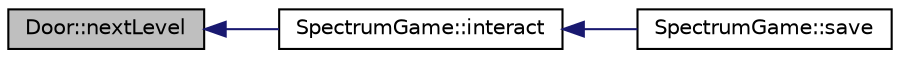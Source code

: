 digraph "Door::nextLevel"
{
  edge [fontname="Helvetica",fontsize="10",labelfontname="Helvetica",labelfontsize="10"];
  node [fontname="Helvetica",fontsize="10",shape=record];
  rankdir="LR";
  Node11 [label="Door::nextLevel",height=0.2,width=0.4,color="black", fillcolor="grey75", style="filled", fontcolor="black"];
  Node11 -> Node12 [dir="back",color="midnightblue",fontsize="10",style="solid"];
  Node12 [label="SpectrumGame::interact",height=0.2,width=0.4,color="black", fillcolor="white", style="filled",URL="$class_spectrum_game.html#a479951533ca641e0da457e1403212829",tooltip="Handles the interaction of a player and objects on the scene. "];
  Node12 -> Node13 [dir="back",color="midnightblue",fontsize="10",style="solid"];
  Node13 [label="SpectrumGame::save",height=0.2,width=0.4,color="black", fillcolor="white", style="filled",URL="$class_spectrum_game.html#a55bb099940b204796a5f406b3a69de79",tooltip="Save a game to a file. "];
}
